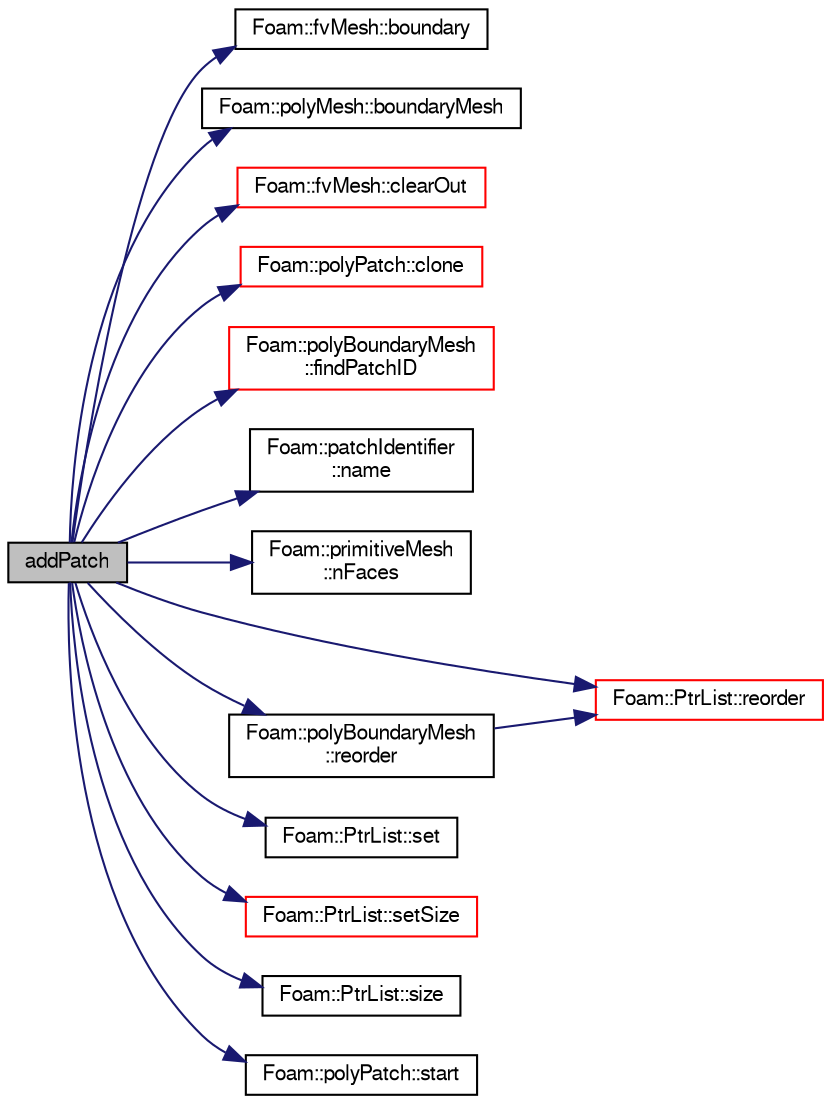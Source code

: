 digraph "addPatch"
{
  bgcolor="transparent";
  edge [fontname="FreeSans",fontsize="10",labelfontname="FreeSans",labelfontsize="10"];
  node [fontname="FreeSans",fontsize="10",shape=record];
  rankdir="LR";
  Node1 [label="addPatch",height=0.2,width=0.4,color="black", fillcolor="grey75", style="filled" fontcolor="black"];
  Node1 -> Node2 [color="midnightblue",fontsize="10",style="solid",fontname="FreeSans"];
  Node2 [label="Foam::fvMesh::boundary",height=0.2,width=0.4,color="black",URL="$a00851.html#a971347d65410875e38ea654dfd193a19",tooltip="Return reference to boundary mesh. "];
  Node1 -> Node3 [color="midnightblue",fontsize="10",style="solid",fontname="FreeSans"];
  Node3 [label="Foam::polyMesh::boundaryMesh",height=0.2,width=0.4,color="black",URL="$a01861.html#a6b7f5ba89250dbd7a1c6c7860ab60fe3",tooltip="Return boundary mesh. "];
  Node1 -> Node4 [color="midnightblue",fontsize="10",style="solid",fontname="FreeSans"];
  Node4 [label="Foam::fvMesh::clearOut",height=0.2,width=0.4,color="red",URL="$a00851.html#af320697688df08f1438d37a86bcaf25d",tooltip="Clear all geometry and addressing. "];
  Node1 -> Node5 [color="midnightblue",fontsize="10",style="solid",fontname="FreeSans"];
  Node5 [label="Foam::polyPatch::clone",height=0.2,width=0.4,color="red",URL="$a01877.html#a0ec96bcd20c10690da699ba110602064",tooltip="Construct and return a clone, resetting the boundary mesh. "];
  Node1 -> Node6 [color="midnightblue",fontsize="10",style="solid",fontname="FreeSans"];
  Node6 [label="Foam::polyBoundaryMesh\l::findPatchID",height=0.2,width=0.4,color="red",URL="$a01855.html#a6591fbb33e89d53c35c972523ac09e94",tooltip="Find patch index given a name. "];
  Node1 -> Node7 [color="midnightblue",fontsize="10",style="solid",fontname="FreeSans"];
  Node7 [label="Foam::patchIdentifier\l::name",height=0.2,width=0.4,color="black",URL="$a01749.html#a75b72488d2e82151b025744974919d5d",tooltip="Return name. "];
  Node1 -> Node8 [color="midnightblue",fontsize="10",style="solid",fontname="FreeSans"];
  Node8 [label="Foam::primitiveMesh\l::nFaces",height=0.2,width=0.4,color="black",URL="$a01911.html#a9be088de373a98524a153de7da0e92e8"];
  Node1 -> Node9 [color="midnightblue",fontsize="10",style="solid",fontname="FreeSans"];
  Node9 [label="Foam::PtrList::reorder",height=0.2,width=0.4,color="red",URL="$a01975.html#a7d239b46753df3dec8b986f9172316af",tooltip="Reorders elements. Ordering does not have to be done in. "];
  Node1 -> Node10 [color="midnightblue",fontsize="10",style="solid",fontname="FreeSans"];
  Node10 [label="Foam::polyBoundaryMesh\l::reorder",height=0.2,width=0.4,color="black",URL="$a01855.html#a95c28578fe12550673a1a0917d8fb7f7",tooltip="Reorders patches. Ordering does not have to be done in. "];
  Node10 -> Node9 [color="midnightblue",fontsize="10",style="solid",fontname="FreeSans"];
  Node1 -> Node11 [color="midnightblue",fontsize="10",style="solid",fontname="FreeSans"];
  Node11 [label="Foam::PtrList::set",height=0.2,width=0.4,color="black",URL="$a01975.html#affa9210cfaa91a145f3a9618d4ef3baf",tooltip="Is element set. "];
  Node1 -> Node12 [color="midnightblue",fontsize="10",style="solid",fontname="FreeSans"];
  Node12 [label="Foam::PtrList::setSize",height=0.2,width=0.4,color="red",URL="$a01975.html#aedb985ffeaf1bdbfeccc2a8730405703",tooltip="Reset size of PtrList. If extending the PtrList, new entries are. "];
  Node1 -> Node13 [color="midnightblue",fontsize="10",style="solid",fontname="FreeSans"];
  Node13 [label="Foam::PtrList::size",height=0.2,width=0.4,color="black",URL="$a01975.html#a723361dc2020160f5492e8fe2d09fa44",tooltip="Return the number of elements in the PtrList. "];
  Node1 -> Node14 [color="midnightblue",fontsize="10",style="solid",fontname="FreeSans"];
  Node14 [label="Foam::polyPatch::start",height=0.2,width=0.4,color="black",URL="$a01877.html#a861f370e41af7d54d7ff91da65de6e6a",tooltip="Return start label of this patch in the polyMesh face list. "];
}

